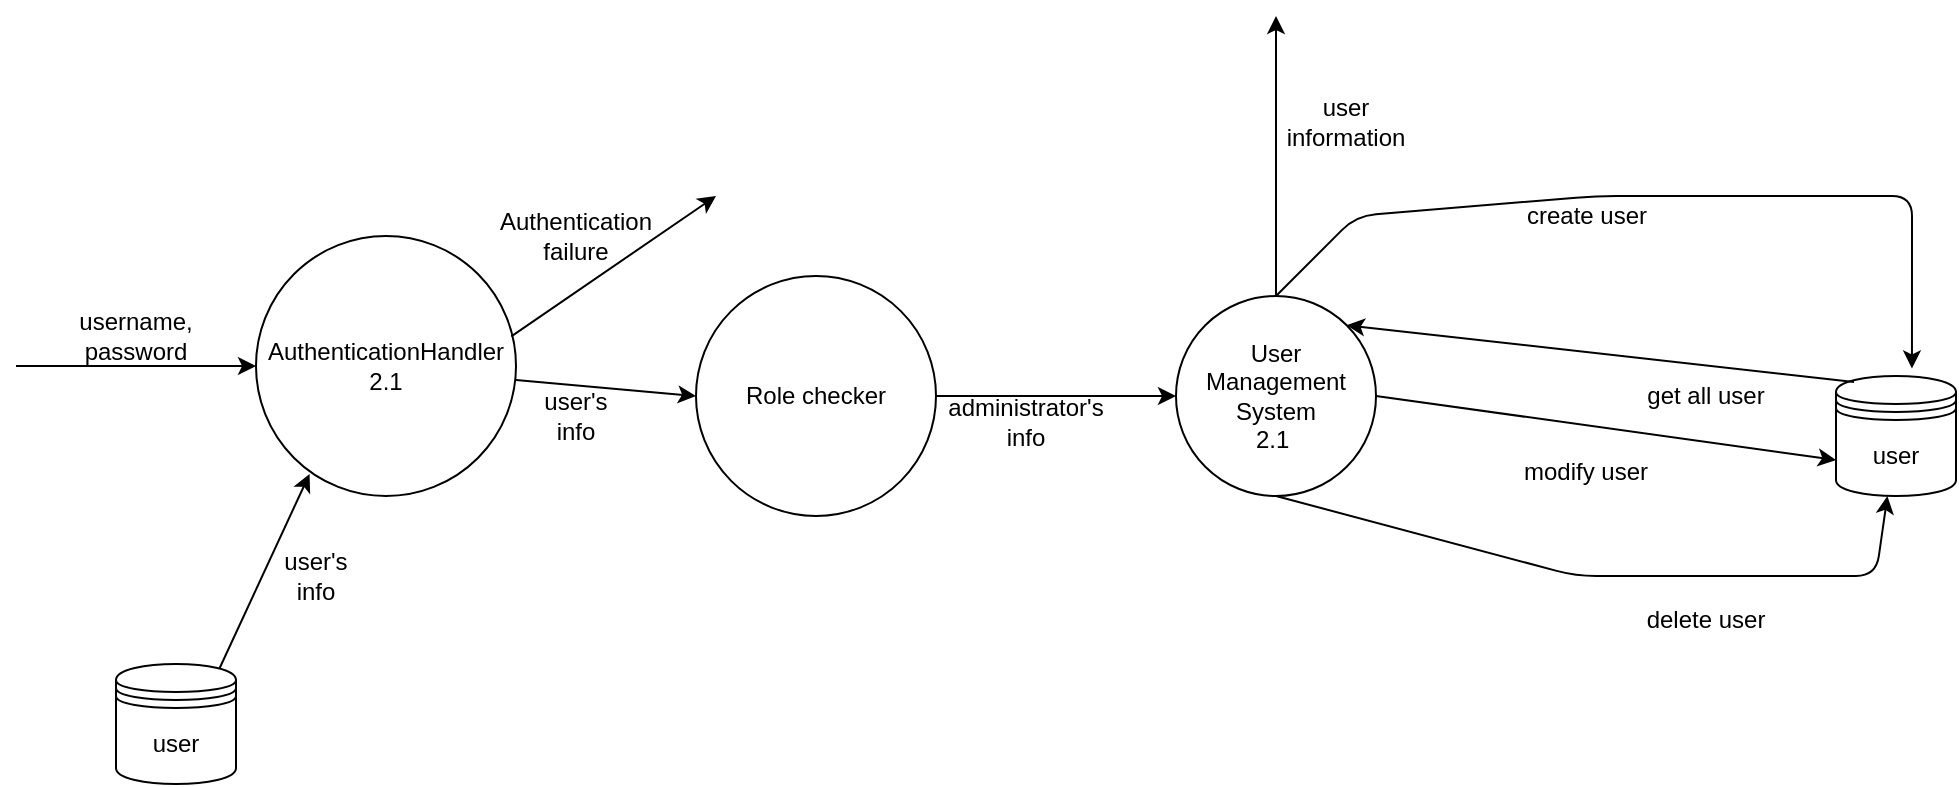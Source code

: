 <mxfile version="14.5.3" type="device"><diagram id="SBo7qIxcuWNst88XQ7X7" name="Page-1"><mxGraphModel dx="1038" dy="548" grid="1" gridSize="10" guides="1" tooltips="1" connect="1" arrows="1" fold="1" page="1" pageScale="1" pageWidth="1169" pageHeight="827" math="0" shadow="0"><root><mxCell id="0"/><mxCell id="1" parent="0"/><mxCell id="jbs9VK9EBBn1yW_1fcoI-2" value="User Management System&lt;br&gt;2.1&amp;nbsp;" style="ellipse;whiteSpace=wrap;html=1;aspect=fixed;" parent="1" vertex="1"><mxGeometry x="660" y="150" width="100" height="100" as="geometry"/></mxCell><mxCell id="jbs9VK9EBBn1yW_1fcoI-5" value="" style="endArrow=classic;html=1;entryX=0;entryY=0.5;entryDx=0;entryDy=0;" parent="1" target="jbs9VK9EBBn1yW_1fcoI-7" edge="1"><mxGeometry width="50" height="50" relative="1" as="geometry"><mxPoint x="80" y="185" as="sourcePoint"/><mxPoint x="130" y="130" as="targetPoint"/></mxGeometry></mxCell><mxCell id="jbs9VK9EBBn1yW_1fcoI-6" value="" style="endArrow=classic;html=1;entryX=0.206;entryY=0.915;entryDx=0;entryDy=0;entryPerimeter=0;" parent="1" target="jbs9VK9EBBn1yW_1fcoI-7" edge="1"><mxGeometry width="50" height="50" relative="1" as="geometry"><mxPoint x="180" y="340" as="sourcePoint"/><mxPoint x="230" y="290" as="targetPoint"/></mxGeometry></mxCell><mxCell id="jbs9VK9EBBn1yW_1fcoI-7" value="AuthenticationHandler&lt;br&gt;2.1" style="ellipse;whiteSpace=wrap;html=1;aspect=fixed;" parent="1" vertex="1"><mxGeometry x="200" y="120" width="130" height="130" as="geometry"/></mxCell><mxCell id="jbs9VK9EBBn1yW_1fcoI-8" value="user" style="shape=datastore;whiteSpace=wrap;html=1;" parent="1" vertex="1"><mxGeometry x="130" y="334" width="60" height="60" as="geometry"/></mxCell><mxCell id="JpTQvRQfS-qruM0Su0_W-2" value="username, password" style="text;html=1;strokeColor=none;fillColor=none;align=center;verticalAlign=middle;whiteSpace=wrap;rounded=0;" parent="1" vertex="1"><mxGeometry x="120" y="160" width="40" height="20" as="geometry"/></mxCell><mxCell id="JpTQvRQfS-qruM0Su0_W-6" value="user's info" style="text;html=1;strokeColor=none;fillColor=none;align=center;verticalAlign=middle;whiteSpace=wrap;rounded=0;" parent="1" vertex="1"><mxGeometry x="210" y="280" width="40" height="20" as="geometry"/></mxCell><mxCell id="JpTQvRQfS-qruM0Su0_W-8" value="" style="endArrow=classic;html=1;exitX=0.982;exitY=0.386;exitDx=0;exitDy=0;exitPerimeter=0;" parent="1" source="jbs9VK9EBBn1yW_1fcoI-7" edge="1"><mxGeometry width="50" height="50" relative="1" as="geometry"><mxPoint x="350" y="190" as="sourcePoint"/><mxPoint x="430" y="100" as="targetPoint"/></mxGeometry></mxCell><mxCell id="JpTQvRQfS-qruM0Su0_W-10" value="Authentication failure" style="text;html=1;strokeColor=none;fillColor=none;align=center;verticalAlign=middle;whiteSpace=wrap;rounded=0;rotation=0;" parent="1" vertex="1"><mxGeometry x="340" y="110" width="40" height="20" as="geometry"/></mxCell><mxCell id="JpTQvRQfS-qruM0Su0_W-22" value="user information" style="text;html=1;strokeColor=none;fillColor=none;align=center;verticalAlign=middle;whiteSpace=wrap;rounded=0;" parent="1" vertex="1"><mxGeometry x="710" y="40" width="70" height="45" as="geometry"/></mxCell><mxCell id="JpTQvRQfS-qruM0Su0_W-23" value="" style="endArrow=classic;html=1;exitX=0.5;exitY=0;exitDx=0;exitDy=0;entryX=0.633;entryY=-0.063;entryDx=0;entryDy=0;entryPerimeter=0;" parent="1" source="jbs9VK9EBBn1yW_1fcoI-2" target="JpTQvRQfS-qruM0Su0_W-34" edge="1"><mxGeometry width="50" height="50" relative="1" as="geometry"><mxPoint x="680" y="360" as="sourcePoint"/><mxPoint x="1140" y="30" as="targetPoint"/><Array as="points"><mxPoint x="750" y="110"/><mxPoint x="870" y="100"/><mxPoint x="1028" y="100"/></Array></mxGeometry></mxCell><mxCell id="JpTQvRQfS-qruM0Su0_W-25" value="" style="endArrow=classic;html=1;exitX=1;exitY=0.5;exitDx=0;exitDy=0;entryX=0;entryY=0.7;entryDx=0;entryDy=0;" parent="1" source="jbs9VK9EBBn1yW_1fcoI-2" target="JpTQvRQfS-qruM0Su0_W-34" edge="1"><mxGeometry width="50" height="50" relative="1" as="geometry"><mxPoint x="890" y="314.5" as="sourcePoint"/><mxPoint x="880" y="120" as="targetPoint"/></mxGeometry></mxCell><mxCell id="JpTQvRQfS-qruM0Su0_W-26" value="modify user" style="text;html=1;strokeColor=none;fillColor=none;align=center;verticalAlign=middle;whiteSpace=wrap;rounded=0;" parent="1" vertex="1"><mxGeometry x="830" y="215" width="70" height="45" as="geometry"/></mxCell><mxCell id="JpTQvRQfS-qruM0Su0_W-31" value="" style="endArrow=classic;html=1;exitX=0.5;exitY=1;exitDx=0;exitDy=0;" parent="1" source="jbs9VK9EBBn1yW_1fcoI-2" target="JpTQvRQfS-qruM0Su0_W-34" edge="1"><mxGeometry width="50" height="50" relative="1" as="geometry"><mxPoint x="710" y="280" as="sourcePoint"/><mxPoint x="1140" y="290" as="targetPoint"/><Array as="points"><mxPoint x="860" y="290"/><mxPoint x="1010" y="290"/></Array></mxGeometry></mxCell><mxCell id="JpTQvRQfS-qruM0Su0_W-32" value="delete user" style="text;html=1;strokeColor=none;fillColor=none;align=center;verticalAlign=middle;whiteSpace=wrap;rounded=0;" parent="1" vertex="1"><mxGeometry x="890" y="289" width="70" height="45" as="geometry"/></mxCell><mxCell id="JpTQvRQfS-qruM0Su0_W-33" value="create user" style="text;html=1;align=center;verticalAlign=middle;resizable=0;points=[];autosize=1;" parent="1" vertex="1"><mxGeometry x="825" y="100" width="80" height="20" as="geometry"/></mxCell><mxCell id="JpTQvRQfS-qruM0Su0_W-34" value="user" style="shape=datastore;whiteSpace=wrap;html=1;" parent="1" vertex="1"><mxGeometry x="990" y="190" width="60" height="60" as="geometry"/></mxCell><mxCell id="JpTQvRQfS-qruM0Su0_W-36" value="get all user" style="text;html=1;strokeColor=none;fillColor=none;align=center;verticalAlign=middle;whiteSpace=wrap;rounded=0;" parent="1" vertex="1"><mxGeometry x="890" y="177.5" width="70" height="45" as="geometry"/></mxCell><mxCell id="JpTQvRQfS-qruM0Su0_W-37" value="" style="endArrow=classic;html=1;exitX=0.15;exitY=0.05;exitDx=0;exitDy=0;exitPerimeter=0;entryX=1;entryY=0;entryDx=0;entryDy=0;" parent="1" source="JpTQvRQfS-qruM0Su0_W-34" target="jbs9VK9EBBn1yW_1fcoI-2" edge="1"><mxGeometry width="50" height="50" relative="1" as="geometry"><mxPoint x="820" y="170" as="sourcePoint"/><mxPoint x="830" y="160" as="targetPoint"/></mxGeometry></mxCell><mxCell id="JpTQvRQfS-qruM0Su0_W-38" value="" style="endArrow=classic;html=1;exitX=0.5;exitY=0;exitDx=0;exitDy=0;" parent="1" source="jbs9VK9EBBn1yW_1fcoI-2" edge="1"><mxGeometry width="50" height="50" relative="1" as="geometry"><mxPoint x="660" y="100" as="sourcePoint"/><mxPoint x="710" y="10" as="targetPoint"/></mxGeometry></mxCell><mxCell id="JpTQvRQfS-qruM0Su0_W-39" value="Role checker" style="ellipse;whiteSpace=wrap;html=1;aspect=fixed;" parent="1" vertex="1"><mxGeometry x="420" y="140" width="120" height="120" as="geometry"/></mxCell><mxCell id="JpTQvRQfS-qruM0Su0_W-40" value="" style="endArrow=classic;html=1;entryX=0;entryY=0.5;entryDx=0;entryDy=0;exitX=1;exitY=0.554;exitDx=0;exitDy=0;exitPerimeter=0;" parent="1" source="jbs9VK9EBBn1yW_1fcoI-7" target="JpTQvRQfS-qruM0Su0_W-39" edge="1"><mxGeometry width="50" height="50" relative="1" as="geometry"><mxPoint x="340" y="334" as="sourcePoint"/><mxPoint x="386.78" y="232.95" as="targetPoint"/></mxGeometry></mxCell><mxCell id="JpTQvRQfS-qruM0Su0_W-41" value="user's info" style="text;html=1;strokeColor=none;fillColor=none;align=center;verticalAlign=middle;whiteSpace=wrap;rounded=0;" parent="1" vertex="1"><mxGeometry x="340" y="200" width="40" height="20" as="geometry"/></mxCell><mxCell id="JpTQvRQfS-qruM0Su0_W-42" value="" style="endArrow=classic;html=1;entryX=0;entryY=0.5;entryDx=0;entryDy=0;exitX=1;exitY=0.5;exitDx=0;exitDy=0;" parent="1" source="JpTQvRQfS-qruM0Su0_W-39" target="jbs9VK9EBBn1yW_1fcoI-2" edge="1"><mxGeometry width="50" height="50" relative="1" as="geometry"><mxPoint x="630" y="431.05" as="sourcePoint"/><mxPoint x="676.78" y="330" as="targetPoint"/></mxGeometry></mxCell><mxCell id="JpTQvRQfS-qruM0Su0_W-43" value="administrator's info" style="text;html=1;strokeColor=none;fillColor=none;align=center;verticalAlign=middle;whiteSpace=wrap;rounded=0;" parent="1" vertex="1"><mxGeometry x="565" y="202.5" width="40" height="20" as="geometry"/></mxCell></root></mxGraphModel></diagram></mxfile>